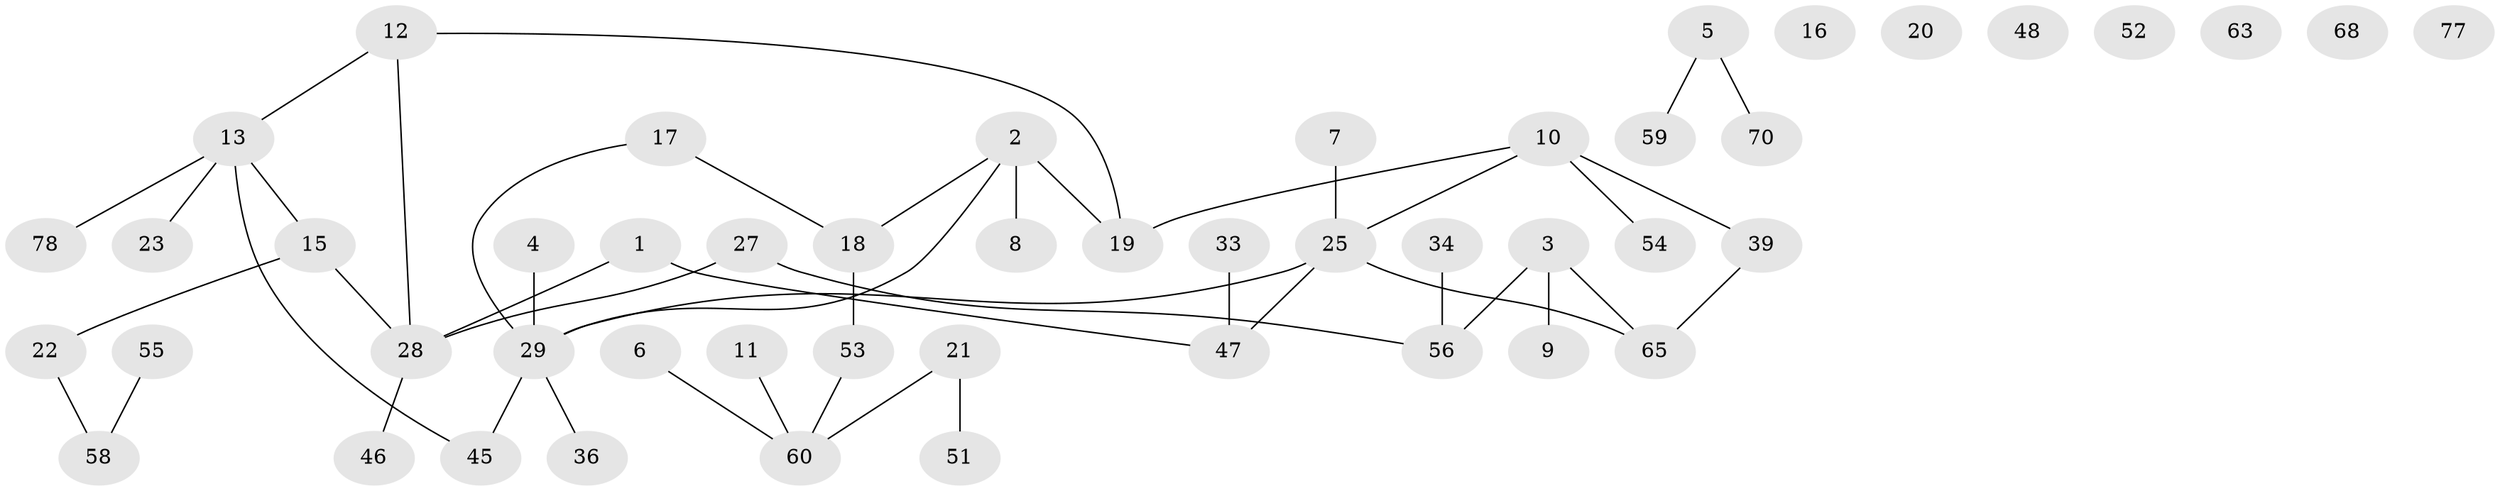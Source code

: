 // original degree distribution, {3: 0.21686746987951808, 5: 0.024096385542168676, 2: 0.37349397590361444, 1: 0.24096385542168675, 0: 0.08433734939759036, 4: 0.060240963855421686}
// Generated by graph-tools (version 1.1) at 2025/16/03/04/25 18:16:29]
// undirected, 49 vertices, 47 edges
graph export_dot {
graph [start="1"]
  node [color=gray90,style=filled];
  1 [super="+81+42"];
  2 [super="+44+62"];
  3 [super="+57+37"];
  4 [super="+66"];
  5;
  6;
  7;
  8;
  9;
  10 [super="+24+30"];
  11 [super="+14"];
  12;
  13 [super="+32"];
  15 [super="+35"];
  16;
  17;
  18;
  19 [super="+40"];
  20;
  21 [super="+41"];
  22;
  23 [super="+74"];
  25 [super="+26+61"];
  27;
  28 [super="+50+31"];
  29 [super="+43"];
  33;
  34 [super="+75"];
  36 [super="+49"];
  39 [super="+69"];
  45;
  46;
  47;
  48;
  51;
  52;
  53;
  54;
  55;
  56;
  58;
  59;
  60 [super="+64"];
  63;
  65 [super="+67"];
  68;
  70 [super="+71"];
  77;
  78;
  1 -- 47;
  1 -- 28 [weight=2];
  2 -- 8;
  2 -- 19 [weight=2];
  2 -- 18;
  2 -- 29;
  3 -- 65;
  3 -- 9;
  3 -- 56;
  4 -- 29;
  5 -- 59;
  5 -- 70;
  6 -- 60;
  7 -- 25;
  10 -- 39;
  10 -- 25;
  10 -- 54;
  10 -- 19;
  11 -- 60;
  12 -- 28;
  12 -- 19;
  12 -- 13;
  13 -- 78;
  13 -- 45;
  13 -- 23;
  13 -- 15;
  15 -- 28;
  15 -- 22;
  17 -- 18;
  17 -- 29;
  18 -- 53;
  21 -- 51;
  21 -- 60;
  22 -- 58;
  25 -- 65;
  25 -- 29;
  25 -- 47;
  27 -- 56;
  27 -- 28;
  28 -- 46;
  29 -- 45;
  29 -- 36;
  33 -- 47;
  34 -- 56;
  39 -- 65;
  53 -- 60;
  55 -- 58;
}
